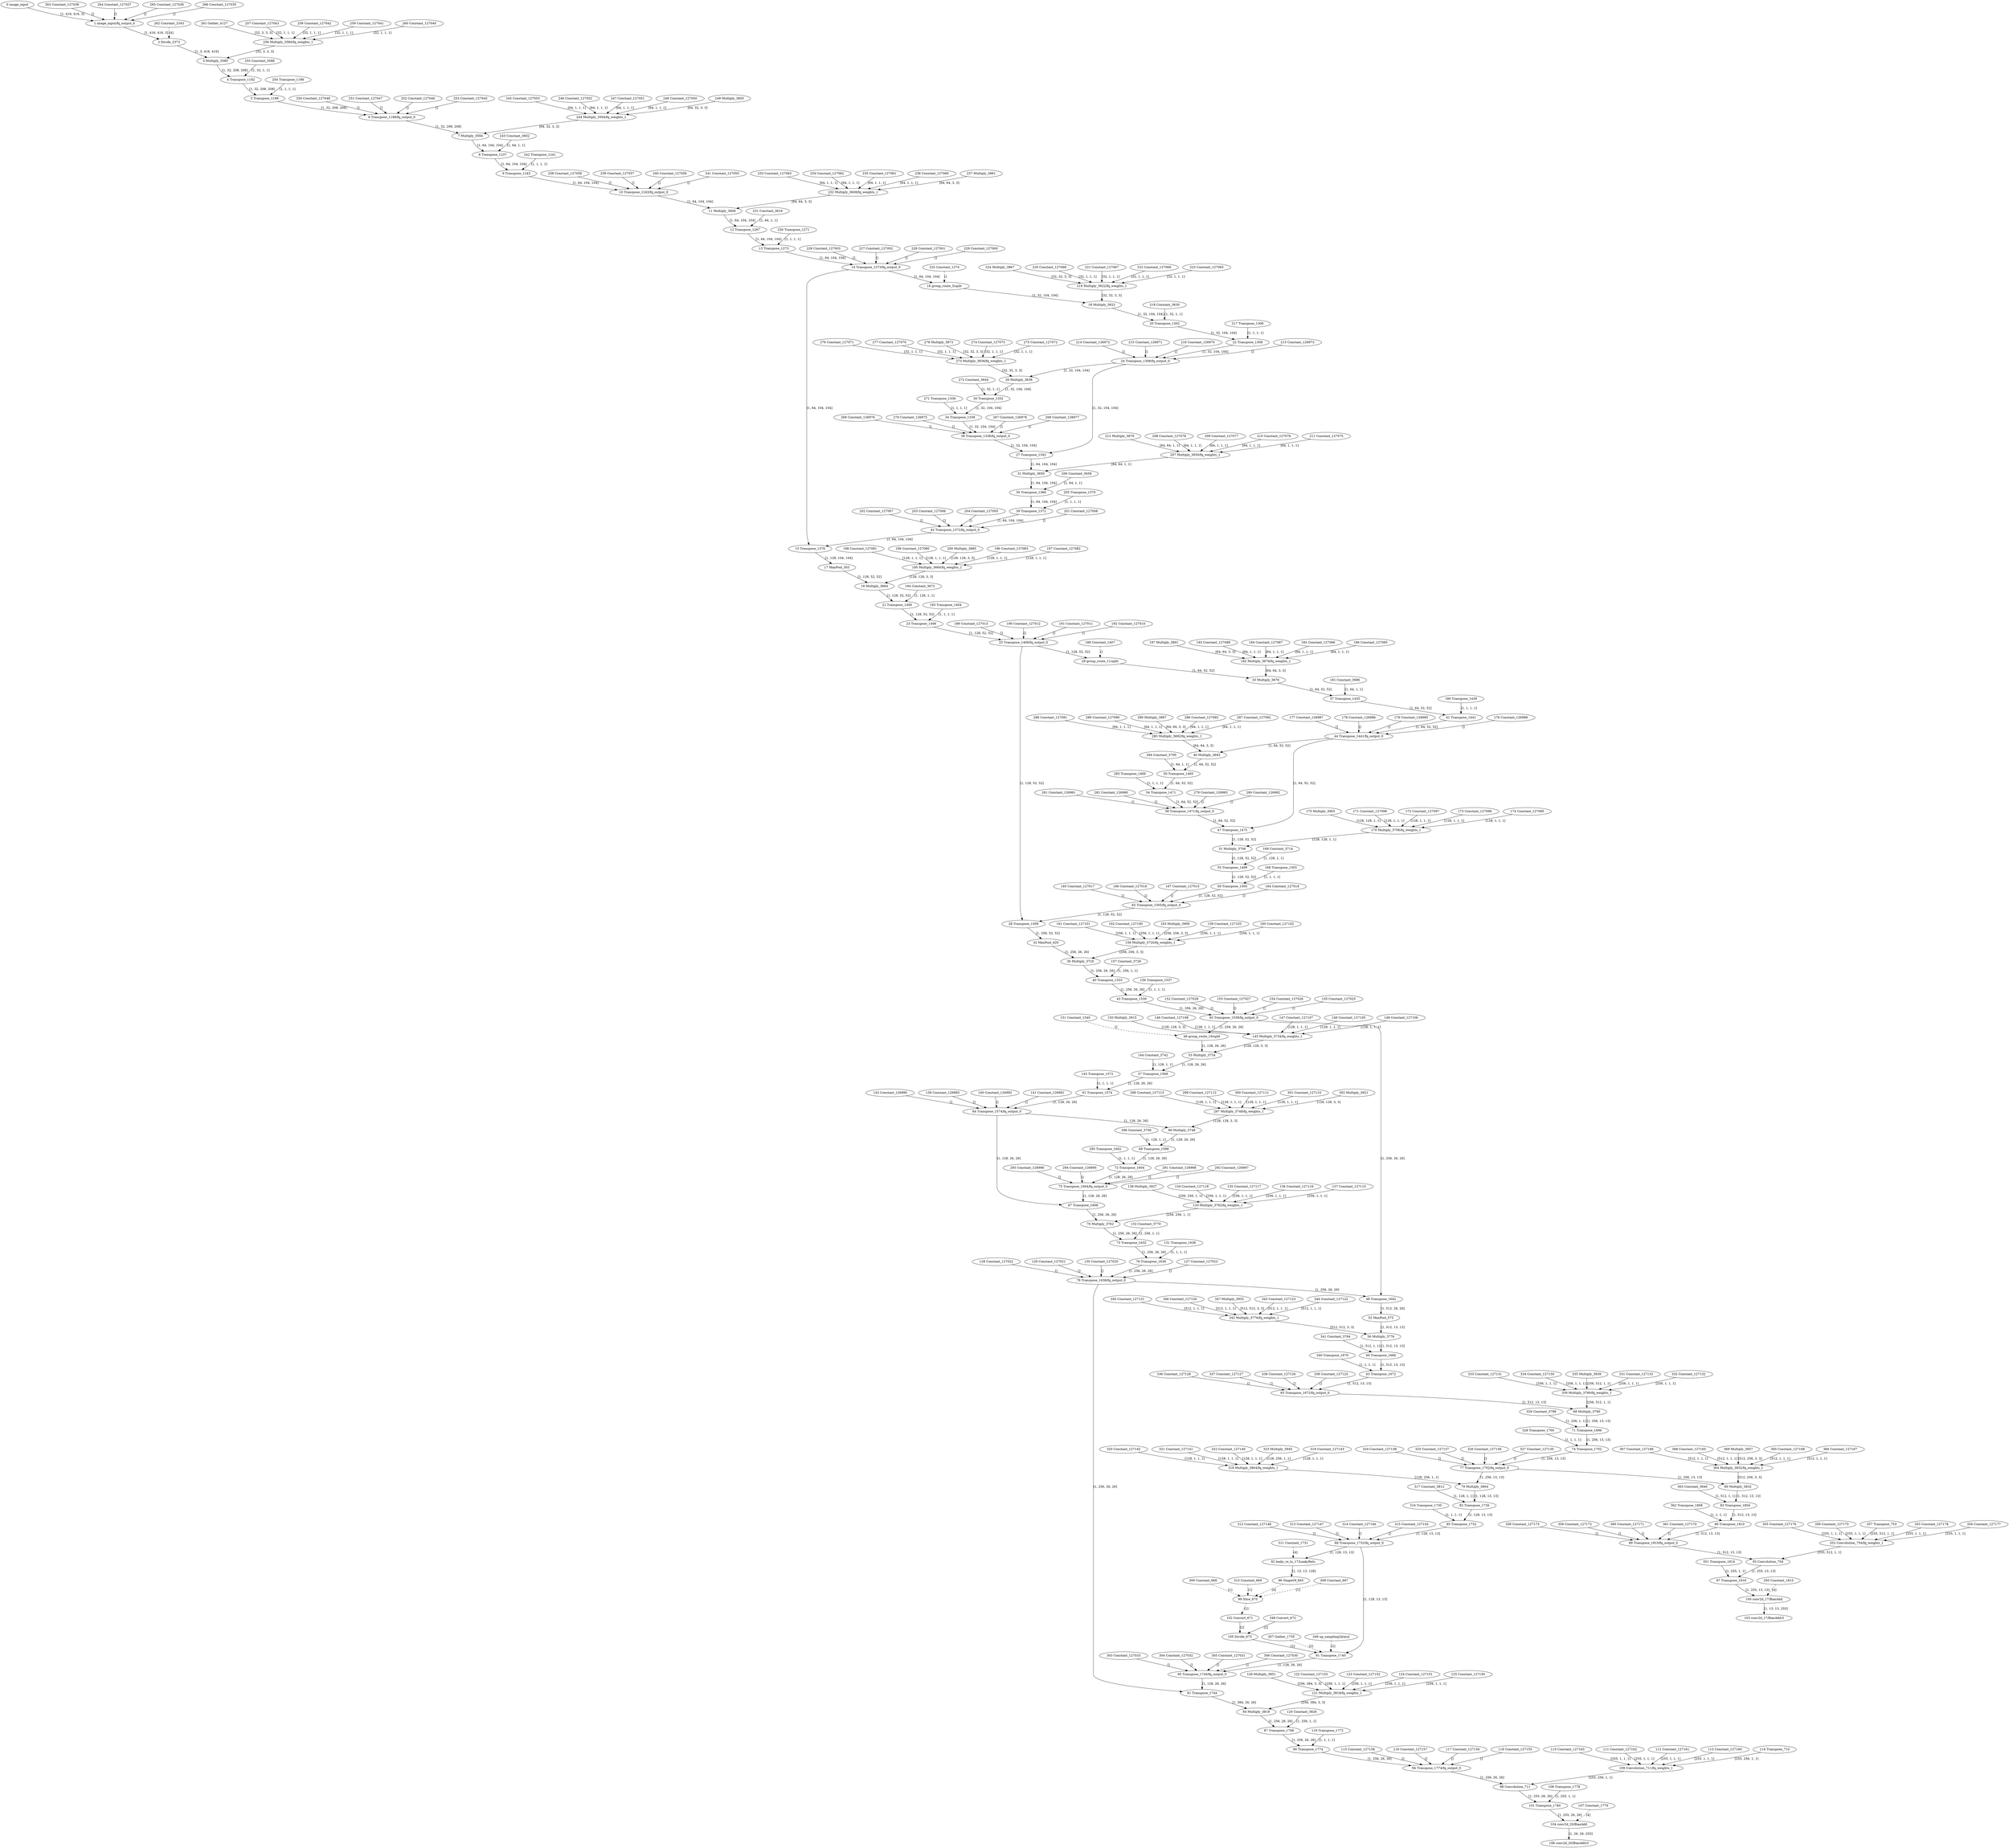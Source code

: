 strict digraph  {
"0 image_input" [id=0, type=Parameter];
"1 image_input/fq_output_0" [id=1, type=FakeQuantize];
"2 Divide_2373" [id=2, type=Transpose];
"3 Multiply_3580" [id=3, type=Convolution];
"4 Transpose_1182" [id=4, type=Add];
"5 Transpose_1188" [id=5, type=PRelu];
"6 Transpose_1188/fq_output_0" [id=6, type=FakeQuantize];
"7 Multiply_3594" [id=7, type=Convolution];
"8 Transpose_1237" [id=8, type=Add];
"9 Transpose_1243" [id=9, type=PRelu];
"10 Transpose_1243/fq_output_0" [id=10, type=FakeQuantize];
"11 Multiply_3608" [id=11, type=Convolution];
"12 Transpose_1267" [id=12, type=Add];
"13 Transpose_1273" [id=13, type=PRelu];
"14 Transpose_1273/fq_output_0" [id=14, type=FakeQuantize];
"15 Transpose_1376" [id=15, type=Concat];
"16 group_route_3/split" [id=16, type=Split];
"17 MaxPool_303" [id=17, type=MaxPool];
"18 Multiply_3622" [id=18, type=Convolution];
"19 Multiply_3664" [id=19, type=Convolution];
"20 Transpose_1302" [id=20, type=Add];
"21 Transpose_1400" [id=21, type=Add];
"22 Transpose_1308" [id=22, type=PRelu];
"23 Transpose_1406" [id=23, type=PRelu];
"24 Transpose_1308/fq_output_0" [id=24, type=FakeQuantize];
"25 Transpose_1406/fq_output_0" [id=25, type=FakeQuantize];
"26 Multiply_3636" [id=26, type=Convolution];
"27 Transpose_1342" [id=27, type=Concat];
"28 Transpose_1509" [id=28, type=Concat];
"29 group_route_11/split" [id=29, type=Split];
"30 Transpose_1332" [id=30, type=Add];
"31 Multiply_3650" [id=31, type=Convolution];
"32 MaxPool_429" [id=32, type=MaxPool];
"33 Multiply_3678" [id=33, type=Convolution];
"34 Transpose_1338" [id=34, type=PRelu];
"35 Transpose_1366" [id=35, type=Add];
"36 Multiply_3720" [id=36, type=Convolution];
"37 Transpose_1435" [id=37, type=Add];
"38 Transpose_1338/fq_output_0" [id=38, type=FakeQuantize];
"39 Transpose_1372" [id=39, type=PRelu];
"40 Transpose_1533" [id=40, type=Add];
"41 Transpose_1441" [id=41, type=PRelu];
"42 Transpose_1372/fq_output_0" [id=42, type=FakeQuantize];
"43 Transpose_1539" [id=43, type=PRelu];
"44 Transpose_1441/fq_output_0" [id=44, type=FakeQuantize];
"45 Transpose_1539/fq_output_0" [id=45, type=FakeQuantize];
"46 Multiply_3692" [id=46, type=Convolution];
"47 Transpose_1475" [id=47, type=Concat];
"48 Transpose_1642" [id=48, type=Concat];
"49 group_route_19/split" [id=49, type=Split];
"50 Transpose_1465" [id=50, type=Add];
"51 Multiply_3706" [id=51, type=Convolution];
"52 MaxPool_575" [id=52, type=MaxPool];
"53 Multiply_3734" [id=53, type=Convolution];
"54 Transpose_1471" [id=54, type=PRelu];
"55 Transpose_1499" [id=55, type=Add];
"56 Multiply_3776" [id=56, type=Convolution];
"57 Transpose_1568" [id=57, type=Add];
"58 Transpose_1471/fq_output_0" [id=58, type=FakeQuantize];
"59 Transpose_1505" [id=59, type=PRelu];
"60 Transpose_1666" [id=60, type=Add];
"61 Transpose_1574" [id=61, type=PRelu];
"62 Transpose_1505/fq_output_0" [id=62, type=FakeQuantize];
"63 Transpose_1672" [id=63, type=PRelu];
"64 Transpose_1574/fq_output_0" [id=64, type=FakeQuantize];
"65 Transpose_1672/fq_output_0" [id=65, type=FakeQuantize];
"66 Multiply_3748" [id=66, type=Convolution];
"67 Transpose_1608" [id=67, type=Concat];
"68 Multiply_3790" [id=68, type=Convolution];
"69 Transpose_1598" [id=69, type=Add];
"70 Multiply_3762" [id=70, type=Convolution];
"71 Transpose_1696" [id=71, type=Add];
"72 Transpose_1604" [id=72, type=PRelu];
"73 Transpose_1632" [id=73, type=Add];
"74 Transpose_1702" [id=74, type=PRelu];
"75 Transpose_1604/fq_output_0" [id=75, type=FakeQuantize];
"76 Transpose_1638" [id=76, type=PRelu];
"77 Transpose_1702/fq_output_0" [id=77, type=FakeQuantize];
"78 Transpose_1638/fq_output_0" [id=78, type=FakeQuantize];
"79 Multiply_3804" [id=79, type=Convolution];
"80 Multiply_3832" [id=80, type=Convolution];
"81 Transpose_1744" [id=81, type=Concat];
"82 Transpose_1726" [id=82, type=Add];
"83 Transpose_1804" [id=83, type=Add];
"84 Multiply_3818" [id=84, type=Convolution];
"85 Transpose_1732" [id=85, type=PRelu];
"86 Transpose_1810" [id=86, type=PRelu];
"87 Transpose_1768" [id=87, type=Add];
"88 Transpose_1732/fq_output_0" [id=88, type=FakeQuantize];
"89 Transpose_1810/fq_output_0" [id=89, type=FakeQuantize];
"90 Transpose_1774" [id=90, type=PRelu];
"91 Transpose_1740" [id=91, type=Interpolate];
"92 leaky_re_lu_17/LeakyRelu" [id=92, type=Transpose];
"93 Convolution_754" [id=93, type=Convolution];
"94 Transpose_1774/fq_output_0" [id=94, type=FakeQuantize];
"95 Transpose_1740/fq_output_0" [id=95, type=FakeQuantize];
"96 ShapeOf_665" [id=96, type=ShapeOf];
"97 Transpose_1816" [id=97, type=Add];
"98 Convolution_711" [id=98, type=Convolution];
"99 Slice_670" [id=99, type=StridedSlice];
"100 conv2d_17/BiasAdd" [id=100, type=Transpose];
"101 Transpose_1780" [id=101, type=Add];
"102 Convert_671" [id=102, type=Convert];
"103 conv2d_17/BiasAdd^0" [id=103, label="103 conv2d_17/BiasAdd:0", type=Result];
"104 conv2d_20/BiasAdd" [id=104, type=Transpose];
"105 Divide_673" [id=105, type=Divide];
"106 conv2d_20/BiasAdd^0" [id=106, label="106 conv2d_20/BiasAdd:0", type=Result];
"107 Constant_1779" [id=107, type=Constant];
"108 Transpose_1778" [id=108, type=Constant];
"109 Convolution_711/fq_weights_1" [id=109, type=FakeQuantize];
"110 Constant_127163" [id=110, type=Constant];
"111 Constant_127162" [id=111, type=Constant];
"112 Constant_127161" [id=112, type=Constant];
"113 Constant_127160" [id=113, type=Constant];
"114 Transpose_710" [id=114, type=Constant];
"115 Constant_127158" [id=115, type=Constant];
"116 Constant_127157" [id=116, type=Constant];
"117 Constant_127156" [id=117, type=Constant];
"118 Constant_127155" [id=118, type=Constant];
"119 Transpose_1772" [id=119, type=Constant];
"120 Constant_3826" [id=120, type=Constant];
"121 Multiply_3818/fq_weights_1" [id=121, type=FakeQuantize];
"122 Constant_127153" [id=122, type=Constant];
"123 Constant_127152" [id=123, type=Constant];
"124 Constant_127151" [id=124, type=Constant];
"125 Constant_127150" [id=125, type=Constant];
"126 Multiply_3951" [id=126, type=Constant];
"127 Constant_127023" [id=127, type=Constant];
"128 Constant_127022" [id=128, type=Constant];
"129 Constant_127021" [id=129, type=Constant];
"130 Constant_127020" [id=130, type=Constant];
"131 Transpose_1636" [id=131, type=Constant];
"132 Constant_3770" [id=132, type=Constant];
"133 Multiply_3762/fq_weights_1" [id=133, type=FakeQuantize];
"134 Constant_127118" [id=134, type=Constant];
"135 Constant_127117" [id=135, type=Constant];
"136 Constant_127116" [id=136, type=Constant];
"137 Constant_127115" [id=137, type=Constant];
"138 Multiply_3927" [id=138, type=Constant];
"139 Constant_126993" [id=139, type=Constant];
"140 Constant_126992" [id=140, type=Constant];
"141 Constant_126991" [id=141, type=Constant];
"142 Constant_126990" [id=142, type=Constant];
"143 Transpose_1572" [id=143, type=Constant];
"144 Constant_3742" [id=144, type=Constant];
"145 Multiply_3734/fq_weights_1" [id=145, type=FakeQuantize];
"146 Constant_127108" [id=146, type=Constant];
"147 Constant_127107" [id=147, type=Constant];
"148 Constant_127106" [id=148, type=Constant];
"149 Constant_127105" [id=149, type=Constant];
"150 Multiply_3915" [id=150, type=Constant];
"151 Constant_1540" [id=151, type=Constant];
"152 Constant_127028" [id=152, type=Constant];
"153 Constant_127027" [id=153, type=Constant];
"154 Constant_127026" [id=154, type=Constant];
"155 Constant_127025" [id=155, type=Constant];
"156 Transpose_1537" [id=156, type=Constant];
"157 Constant_3728" [id=157, type=Constant];
"158 Multiply_3720/fq_weights_1" [id=158, type=FakeQuantize];
"159 Constant_127103" [id=159, type=Constant];
"160 Constant_127102" [id=160, type=Constant];
"161 Constant_127101" [id=161, type=Constant];
"162 Constant_127100" [id=162, type=Constant];
"163 Multiply_3909" [id=163, type=Constant];
"164 Constant_127018" [id=164, type=Constant];
"165 Constant_127017" [id=165, type=Constant];
"166 Constant_127016" [id=166, type=Constant];
"167 Constant_127015" [id=167, type=Constant];
"168 Transpose_1503" [id=168, type=Constant];
"169 Constant_3714" [id=169, type=Constant];
"170 Multiply_3706/fq_weights_1" [id=170, type=FakeQuantize];
"171 Constant_127098" [id=171, type=Constant];
"172 Constant_127097" [id=172, type=Constant];
"173 Constant_127096" [id=173, type=Constant];
"174 Constant_127095" [id=174, type=Constant];
"175 Multiply_3903" [id=175, type=Constant];
"176 Constant_126988" [id=176, type=Constant];
"177 Constant_126987" [id=177, type=Constant];
"178 Constant_126986" [id=178, type=Constant];
"179 Constant_126985" [id=179, type=Constant];
"180 Transpose_1439" [id=180, type=Constant];
"181 Constant_3686" [id=181, type=Constant];
"182 Multiply_3678/fq_weights_1" [id=182, type=FakeQuantize];
"183 Constant_127088" [id=183, type=Constant];
"184 Constant_127087" [id=184, type=Constant];
"185 Constant_127086" [id=185, type=Constant];
"186 Constant_127085" [id=186, type=Constant];
"187 Multiply_3891" [id=187, type=Constant];
"188 Constant_1407" [id=188, type=Constant];
"189 Constant_127013" [id=189, type=Constant];
"190 Constant_127012" [id=190, type=Constant];
"191 Constant_127011" [id=191, type=Constant];
"192 Constant_127010" [id=192, type=Constant];
"193 Transpose_1404" [id=193, type=Constant];
"194 Constant_3672" [id=194, type=Constant];
"195 Multiply_3664/fq_weights_1" [id=195, type=FakeQuantize];
"196 Constant_127083" [id=196, type=Constant];
"197 Constant_127082" [id=197, type=Constant];
"198 Constant_127081" [id=198, type=Constant];
"199 Constant_127080" [id=199, type=Constant];
"200 Multiply_3885" [id=200, type=Constant];
"201 Constant_127008" [id=201, type=Constant];
"202 Constant_127007" [id=202, type=Constant];
"203 Constant_127006" [id=203, type=Constant];
"204 Constant_127005" [id=204, type=Constant];
"205 Transpose_1370" [id=205, type=Constant];
"206 Constant_3658" [id=206, type=Constant];
"207 Multiply_3650/fq_weights_1" [id=207, type=FakeQuantize];
"208 Constant_127078" [id=208, type=Constant];
"209 Constant_127077" [id=209, type=Constant];
"210 Constant_127076" [id=210, type=Constant];
"211 Constant_127075" [id=211, type=Constant];
"212 Multiply_3879" [id=212, type=Constant];
"213 Constant_126973" [id=213, type=Constant];
"214 Constant_126972" [id=214, type=Constant];
"215 Constant_126971" [id=215, type=Constant];
"216 Constant_126970" [id=216, type=Constant];
"217 Transpose_1306" [id=217, type=Constant];
"218 Constant_3630" [id=218, type=Constant];
"219 Multiply_3622/fq_weights_1" [id=219, type=FakeQuantize];
"220 Constant_127068" [id=220, type=Constant];
"221 Constant_127067" [id=221, type=Constant];
"222 Constant_127066" [id=222, type=Constant];
"223 Constant_127065" [id=223, type=Constant];
"224 Multiply_3867" [id=224, type=Constant];
"225 Constant_1274" [id=225, type=Constant];
"226 Constant_127003" [id=226, type=Constant];
"227 Constant_127002" [id=227, type=Constant];
"228 Constant_127001" [id=228, type=Constant];
"229 Constant_127000" [id=229, type=Constant];
"230 Transpose_1271" [id=230, type=Constant];
"231 Constant_3616" [id=231, type=Constant];
"232 Multiply_3608/fq_weights_1" [id=232, type=FakeQuantize];
"233 Constant_127063" [id=233, type=Constant];
"234 Constant_127062" [id=234, type=Constant];
"235 Constant_127061" [id=235, type=Constant];
"236 Constant_127060" [id=236, type=Constant];
"237 Multiply_3861" [id=237, type=Constant];
"238 Constant_127058" [id=238, type=Constant];
"239 Constant_127057" [id=239, type=Constant];
"240 Constant_127056" [id=240, type=Constant];
"241 Constant_127055" [id=241, type=Constant];
"242 Transpose_1241" [id=242, type=Constant];
"243 Constant_3602" [id=243, type=Constant];
"244 Multiply_3594/fq_weights_1" [id=244, type=FakeQuantize];
"245 Constant_127053" [id=245, type=Constant];
"246 Constant_127052" [id=246, type=Constant];
"247 Constant_127051" [id=247, type=Constant];
"248 Constant_127050" [id=248, type=Constant];
"249 Multiply_3855" [id=249, type=Constant];
"250 Constant_127048" [id=250, type=Constant];
"251 Constant_127047" [id=251, type=Constant];
"252 Constant_127046" [id=252, type=Constant];
"253 Constant_127045" [id=253, type=Constant];
"254 Transpose_1186" [id=254, type=Constant];
"255 Constant_3588" [id=255, type=Constant];
"256 Multiply_3580/fq_weights_1" [id=256, type=FakeQuantize];
"257 Constant_127043" [id=257, type=Constant];
"258 Constant_127042" [id=258, type=Constant];
"259 Constant_127041" [id=259, type=Constant];
"260 Constant_127040" [id=260, type=Constant];
"261 Gather_4127" [id=261, type=Constant];
"262 Constant_2343" [id=262, type=Constant];
"263 Constant_127038" [id=263, type=Constant];
"264 Constant_127037" [id=264, type=Constant];
"265 Constant_127036" [id=265, type=Constant];
"266 Constant_127035" [id=266, type=Constant];
"267 Constant_126978" [id=267, type=Constant];
"268 Constant_126977" [id=268, type=Constant];
"269 Constant_126976" [id=269, type=Constant];
"270 Constant_126975" [id=270, type=Constant];
"271 Transpose_1336" [id=271, type=Constant];
"272 Constant_3644" [id=272, type=Constant];
"273 Multiply_3636/fq_weights_1" [id=273, type=FakeQuantize];
"274 Constant_127073" [id=274, type=Constant];
"275 Constant_127072" [id=275, type=Constant];
"276 Constant_127071" [id=276, type=Constant];
"277 Constant_127070" [id=277, type=Constant];
"278 Multiply_3873" [id=278, type=Constant];
"279 Constant_126983" [id=279, type=Constant];
"280 Constant_126982" [id=280, type=Constant];
"281 Constant_126981" [id=281, type=Constant];
"282 Constant_126980" [id=282, type=Constant];
"283 Transpose_1469" [id=283, type=Constant];
"284 Constant_3700" [id=284, type=Constant];
"285 Multiply_3692/fq_weights_1" [id=285, type=FakeQuantize];
"286 Constant_127093" [id=286, type=Constant];
"287 Constant_127092" [id=287, type=Constant];
"288 Constant_127091" [id=288, type=Constant];
"289 Constant_127090" [id=289, type=Constant];
"290 Multiply_3897" [id=290, type=Constant];
"291 Constant_126998" [id=291, type=Constant];
"292 Constant_126997" [id=292, type=Constant];
"293 Constant_126996" [id=293, type=Constant];
"294 Constant_126995" [id=294, type=Constant];
"295 Transpose_1602" [id=295, type=Constant];
"296 Constant_3756" [id=296, type=Constant];
"297 Multiply_3748/fq_weights_1" [id=297, type=FakeQuantize];
"298 Constant_127113" [id=298, type=Constant];
"299 Constant_127112" [id=299, type=Constant];
"300 Constant_127111" [id=300, type=Constant];
"301 Constant_127110" [id=301, type=Constant];
"302 Multiply_3921" [id=302, type=Constant];
"303 Constant_127033" [id=303, type=Constant];
"304 Constant_127032" [id=304, type=Constant];
"305 Constant_127031" [id=305, type=Constant];
"306 Constant_127030" [id=306, type=Constant];
"307 Gather_1735" [id=307, type=Constant];
"308 Constant_667" [id=308, type=Constant];
"309 Constant_668" [id=309, type=Constant];
"310 Constant_669" [id=310, type=Constant];
"311 Constant_1731" [id=311, type=Constant];
"312 Constant_127148" [id=312, type=Constant];
"313 Constant_127147" [id=313, type=Constant];
"314 Constant_127146" [id=314, type=Constant];
"315 Constant_127145" [id=315, type=Constant];
"316 Transpose_1730" [id=316, type=Constant];
"317 Constant_3812" [id=317, type=Constant];
"318 Multiply_3804/fq_weights_1" [id=318, type=FakeQuantize];
"319 Constant_127143" [id=319, type=Constant];
"320 Constant_127142" [id=320, type=Constant];
"321 Constant_127141" [id=321, type=Constant];
"322 Constant_127140" [id=322, type=Constant];
"323 Multiply_3945" [id=323, type=Constant];
"324 Constant_127138" [id=324, type=Constant];
"325 Constant_127137" [id=325, type=Constant];
"326 Constant_127136" [id=326, type=Constant];
"327 Constant_127135" [id=327, type=Constant];
"328 Transpose_1700" [id=328, type=Constant];
"329 Constant_3798" [id=329, type=Constant];
"330 Multiply_3790/fq_weights_1" [id=330, type=FakeQuantize];
"331 Constant_127133" [id=331, type=Constant];
"332 Constant_127132" [id=332, type=Constant];
"333 Constant_127131" [id=333, type=Constant];
"334 Constant_127130" [id=334, type=Constant];
"335 Multiply_3939" [id=335, type=Constant];
"336 Constant_127128" [id=336, type=Constant];
"337 Constant_127127" [id=337, type=Constant];
"338 Constant_127126" [id=338, type=Constant];
"339 Constant_127125" [id=339, type=Constant];
"340 Transpose_1670" [id=340, type=Constant];
"341 Constant_3784" [id=341, type=Constant];
"342 Multiply_3776/fq_weights_1" [id=342, type=FakeQuantize];
"343 Constant_127123" [id=343, type=Constant];
"344 Constant_127122" [id=344, type=Constant];
"345 Constant_127121" [id=345, type=Constant];
"346 Constant_127120" [id=346, type=Constant];
"347 Multiply_3933" [id=347, type=Constant];
"348 Convert_672" [id=348, type=Constant];
"349 up_sampling2d/mul" [id=349, type=Constant];
"350 Constant_1815" [id=350, type=Constant];
"351 Transpose_1814" [id=351, type=Constant];
"352 Convolution_754/fq_weights_1" [id=352, type=FakeQuantize];
"353 Constant_127178" [id=353, type=Constant];
"354 Constant_127177" [id=354, type=Constant];
"355 Constant_127176" [id=355, type=Constant];
"356 Constant_127175" [id=356, type=Constant];
"357 Transpose_753" [id=357, type=Constant];
"358 Constant_127173" [id=358, type=Constant];
"359 Constant_127172" [id=359, type=Constant];
"360 Constant_127171" [id=360, type=Constant];
"361 Constant_127170" [id=361, type=Constant];
"362 Transpose_1808" [id=362, type=Constant];
"363 Constant_3840" [id=363, type=Constant];
"364 Multiply_3832/fq_weights_1" [id=364, type=FakeQuantize];
"365 Constant_127168" [id=365, type=Constant];
"366 Constant_127167" [id=366, type=Constant];
"367 Constant_127166" [id=367, type=Constant];
"368 Constant_127165" [id=368, type=Constant];
"369 Multiply_3957" [id=369, type=Constant];
"0 image_input" -> "1 image_input/fq_output_0"  [label="[1, 416, 416, 3]", style=solid];
"1 image_input/fq_output_0" -> "2 Divide_2373"  [label="[1, 416, 416, 3]", style=solid];
"2 Divide_2373" -> "3 Multiply_3580"  [label="[1, 3, 416, 416]", style=solid];
"3 Multiply_3580" -> "4 Transpose_1182"  [label="[1, 32, 208, 208]", style=solid];
"4 Transpose_1182" -> "5 Transpose_1188"  [label="[1, 32, 208, 208]", style=solid];
"5 Transpose_1188" -> "6 Transpose_1188/fq_output_0"  [label="[1, 32, 208, 208]", style=solid];
"6 Transpose_1188/fq_output_0" -> "7 Multiply_3594"  [label="[1, 32, 208, 208]", style=solid];
"7 Multiply_3594" -> "8 Transpose_1237"  [label="[1, 64, 104, 104]", style=solid];
"8 Transpose_1237" -> "9 Transpose_1243"  [label="[1, 64, 104, 104]", style=solid];
"9 Transpose_1243" -> "10 Transpose_1243/fq_output_0"  [label="[1, 64, 104, 104]", style=solid];
"10 Transpose_1243/fq_output_0" -> "11 Multiply_3608"  [label="[1, 64, 104, 104]", style=solid];
"11 Multiply_3608" -> "12 Transpose_1267"  [label="[1, 64, 104, 104]", style=solid];
"12 Transpose_1267" -> "13 Transpose_1273"  [label="[1, 64, 104, 104]", style=solid];
"13 Transpose_1273" -> "14 Transpose_1273/fq_output_0"  [label="[1, 64, 104, 104]", style=solid];
"14 Transpose_1273/fq_output_0" -> "15 Transpose_1376"  [label="[1, 64, 104, 104]", style=solid];
"14 Transpose_1273/fq_output_0" -> "16 group_route_3/split"  [label="[1, 64, 104, 104]", style=solid];
"15 Transpose_1376" -> "17 MaxPool_303"  [label="[1, 128, 104, 104]", style=solid];
"16 group_route_3/split" -> "18 Multiply_3622"  [label="[1, 32, 104, 104]", style=solid];
"17 MaxPool_303" -> "19 Multiply_3664"  [label="[1, 128, 52, 52]", style=solid];
"18 Multiply_3622" -> "20 Transpose_1302"  [label="[1, 32, 104, 104]", style=solid];
"19 Multiply_3664" -> "21 Transpose_1400"  [label="[1, 128, 52, 52]", style=solid];
"20 Transpose_1302" -> "22 Transpose_1308"  [label="[1, 32, 104, 104]", style=solid];
"21 Transpose_1400" -> "23 Transpose_1406"  [label="[1, 128, 52, 52]", style=solid];
"22 Transpose_1308" -> "24 Transpose_1308/fq_output_0"  [label="[1, 32, 104, 104]", style=solid];
"23 Transpose_1406" -> "25 Transpose_1406/fq_output_0"  [label="[1, 128, 52, 52]", style=solid];
"24 Transpose_1308/fq_output_0" -> "26 Multiply_3636"  [label="[1, 32, 104, 104]", style=solid];
"24 Transpose_1308/fq_output_0" -> "27 Transpose_1342"  [label="[1, 32, 104, 104]", style=solid];
"25 Transpose_1406/fq_output_0" -> "28 Transpose_1509"  [label="[1, 128, 52, 52]", style=solid];
"25 Transpose_1406/fq_output_0" -> "29 group_route_11/split"  [label="[1, 128, 52, 52]", style=solid];
"26 Multiply_3636" -> "30 Transpose_1332"  [label="[1, 32, 104, 104]", style=solid];
"27 Transpose_1342" -> "31 Multiply_3650"  [label="[1, 64, 104, 104]", style=solid];
"28 Transpose_1509" -> "32 MaxPool_429"  [label="[1, 256, 52, 52]", style=solid];
"29 group_route_11/split" -> "33 Multiply_3678"  [label="[1, 64, 52, 52]", style=solid];
"30 Transpose_1332" -> "34 Transpose_1338"  [label="[1, 32, 104, 104]", style=solid];
"31 Multiply_3650" -> "35 Transpose_1366"  [label="[1, 64, 104, 104]", style=solid];
"32 MaxPool_429" -> "36 Multiply_3720"  [label="[1, 256, 26, 26]", style=solid];
"33 Multiply_3678" -> "37 Transpose_1435"  [label="[1, 64, 52, 52]", style=solid];
"34 Transpose_1338" -> "38 Transpose_1338/fq_output_0"  [label="[1, 32, 104, 104]", style=solid];
"35 Transpose_1366" -> "39 Transpose_1372"  [label="[1, 64, 104, 104]", style=solid];
"36 Multiply_3720" -> "40 Transpose_1533"  [label="[1, 256, 26, 26]", style=solid];
"37 Transpose_1435" -> "41 Transpose_1441"  [label="[1, 64, 52, 52]", style=solid];
"38 Transpose_1338/fq_output_0" -> "27 Transpose_1342"  [label="[1, 32, 104, 104]", style=solid];
"39 Transpose_1372" -> "42 Transpose_1372/fq_output_0"  [label="[1, 64, 104, 104]", style=solid];
"40 Transpose_1533" -> "43 Transpose_1539"  [label="[1, 256, 26, 26]", style=solid];
"41 Transpose_1441" -> "44 Transpose_1441/fq_output_0"  [label="[1, 64, 52, 52]", style=solid];
"42 Transpose_1372/fq_output_0" -> "15 Transpose_1376"  [label="[1, 64, 104, 104]", style=solid];
"43 Transpose_1539" -> "45 Transpose_1539/fq_output_0"  [label="[1, 256, 26, 26]", style=solid];
"44 Transpose_1441/fq_output_0" -> "46 Multiply_3692"  [label="[1, 64, 52, 52]", style=solid];
"44 Transpose_1441/fq_output_0" -> "47 Transpose_1475"  [label="[1, 64, 52, 52]", style=solid];
"45 Transpose_1539/fq_output_0" -> "48 Transpose_1642"  [label="[1, 256, 26, 26]", style=solid];
"45 Transpose_1539/fq_output_0" -> "49 group_route_19/split"  [label="[1, 256, 26, 26]", style=solid];
"46 Multiply_3692" -> "50 Transpose_1465"  [label="[1, 64, 52, 52]", style=solid];
"47 Transpose_1475" -> "51 Multiply_3706"  [label="[1, 128, 52, 52]", style=solid];
"48 Transpose_1642" -> "52 MaxPool_575"  [label="[1, 512, 26, 26]", style=solid];
"49 group_route_19/split" -> "53 Multiply_3734"  [label="[1, 128, 26, 26]", style=solid];
"50 Transpose_1465" -> "54 Transpose_1471"  [label="[1, 64, 52, 52]", style=solid];
"51 Multiply_3706" -> "55 Transpose_1499"  [label="[1, 128, 52, 52]", style=solid];
"52 MaxPool_575" -> "56 Multiply_3776"  [label="[1, 512, 13, 13]", style=solid];
"53 Multiply_3734" -> "57 Transpose_1568"  [label="[1, 128, 26, 26]", style=solid];
"54 Transpose_1471" -> "58 Transpose_1471/fq_output_0"  [label="[1, 64, 52, 52]", style=solid];
"55 Transpose_1499" -> "59 Transpose_1505"  [label="[1, 128, 52, 52]", style=solid];
"56 Multiply_3776" -> "60 Transpose_1666"  [label="[1, 512, 13, 13]", style=solid];
"57 Transpose_1568" -> "61 Transpose_1574"  [label="[1, 128, 26, 26]", style=solid];
"58 Transpose_1471/fq_output_0" -> "47 Transpose_1475"  [label="[1, 64, 52, 52]", style=solid];
"59 Transpose_1505" -> "62 Transpose_1505/fq_output_0"  [label="[1, 128, 52, 52]", style=solid];
"60 Transpose_1666" -> "63 Transpose_1672"  [label="[1, 512, 13, 13]", style=solid];
"61 Transpose_1574" -> "64 Transpose_1574/fq_output_0"  [label="[1, 128, 26, 26]", style=solid];
"62 Transpose_1505/fq_output_0" -> "28 Transpose_1509"  [label="[1, 128, 52, 52]", style=solid];
"63 Transpose_1672" -> "65 Transpose_1672/fq_output_0"  [label="[1, 512, 13, 13]", style=solid];
"64 Transpose_1574/fq_output_0" -> "66 Multiply_3748"  [label="[1, 128, 26, 26]", style=solid];
"64 Transpose_1574/fq_output_0" -> "67 Transpose_1608"  [label="[1, 128, 26, 26]", style=solid];
"65 Transpose_1672/fq_output_0" -> "68 Multiply_3790"  [label="[1, 512, 13, 13]", style=solid];
"66 Multiply_3748" -> "69 Transpose_1598"  [label="[1, 128, 26, 26]", style=solid];
"67 Transpose_1608" -> "70 Multiply_3762"  [label="[1, 256, 26, 26]", style=solid];
"68 Multiply_3790" -> "71 Transpose_1696"  [label="[1, 256, 13, 13]", style=solid];
"69 Transpose_1598" -> "72 Transpose_1604"  [label="[1, 128, 26, 26]", style=solid];
"70 Multiply_3762" -> "73 Transpose_1632"  [label="[1, 256, 26, 26]", style=solid];
"71 Transpose_1696" -> "74 Transpose_1702"  [label="[1, 256, 13, 13]", style=solid];
"72 Transpose_1604" -> "75 Transpose_1604/fq_output_0"  [label="[1, 128, 26, 26]", style=solid];
"73 Transpose_1632" -> "76 Transpose_1638"  [label="[1, 256, 26, 26]", style=solid];
"74 Transpose_1702" -> "77 Transpose_1702/fq_output_0"  [label="[1, 256, 13, 13]", style=solid];
"75 Transpose_1604/fq_output_0" -> "67 Transpose_1608"  [label="[1, 128, 26, 26]", style=solid];
"76 Transpose_1638" -> "78 Transpose_1638/fq_output_0"  [label="[1, 256, 26, 26]", style=solid];
"77 Transpose_1702/fq_output_0" -> "79 Multiply_3804"  [label="[1, 256, 13, 13]", style=solid];
"77 Transpose_1702/fq_output_0" -> "80 Multiply_3832"  [label="[1, 256, 13, 13]", style=solid];
"78 Transpose_1638/fq_output_0" -> "48 Transpose_1642"  [label="[1, 256, 26, 26]", style=solid];
"78 Transpose_1638/fq_output_0" -> "81 Transpose_1744"  [label="[1, 256, 26, 26]", style=solid];
"79 Multiply_3804" -> "82 Transpose_1726"  [label="[1, 128, 13, 13]", style=solid];
"80 Multiply_3832" -> "83 Transpose_1804"  [label="[1, 512, 13, 13]", style=solid];
"81 Transpose_1744" -> "84 Multiply_3818"  [label="[1, 384, 26, 26]", style=solid];
"82 Transpose_1726" -> "85 Transpose_1732"  [label="[1, 128, 13, 13]", style=solid];
"83 Transpose_1804" -> "86 Transpose_1810"  [label="[1, 512, 13, 13]", style=solid];
"84 Multiply_3818" -> "87 Transpose_1768"  [label="[1, 256, 26, 26]", style=solid];
"85 Transpose_1732" -> "88 Transpose_1732/fq_output_0"  [label="[1, 128, 13, 13]", style=solid];
"86 Transpose_1810" -> "89 Transpose_1810/fq_output_0"  [label="[1, 512, 13, 13]", style=solid];
"87 Transpose_1768" -> "90 Transpose_1774"  [label="[1, 256, 26, 26]", style=solid];
"88 Transpose_1732/fq_output_0" -> "91 Transpose_1740"  [label="[1, 128, 13, 13]", style=solid];
"88 Transpose_1732/fq_output_0" -> "92 leaky_re_lu_17/LeakyRelu"  [label="[1, 128, 13, 13]", style=solid];
"89 Transpose_1810/fq_output_0" -> "93 Convolution_754"  [label="[1, 512, 13, 13]", style=solid];
"90 Transpose_1774" -> "94 Transpose_1774/fq_output_0"  [label="[1, 256, 26, 26]", style=solid];
"91 Transpose_1740" -> "95 Transpose_1740/fq_output_0"  [label="[1, 128, 26, 26]", style=solid];
"92 leaky_re_lu_17/LeakyRelu" -> "96 ShapeOf_665"  [label="[1, 13, 13, 128]", style=solid];
"93 Convolution_754" -> "97 Transpose_1816"  [label="[1, 255, 13, 13]", style=solid];
"94 Transpose_1774/fq_output_0" -> "98 Convolution_711"  [label="[1, 256, 26, 26]", style=solid];
"95 Transpose_1740/fq_output_0" -> "81 Transpose_1744"  [label="[1, 128, 26, 26]", style=solid];
"96 ShapeOf_665" -> "99 Slice_670"  [label="[4]", style=dashed];
"97 Transpose_1816" -> "100 conv2d_17/BiasAdd"  [label="[1, 255, 13, 13]", style=solid];
"98 Convolution_711" -> "101 Transpose_1780"  [label="[1, 255, 26, 26]", style=solid];
"99 Slice_670" -> "102 Convert_671"  [label="[2]", style=dashed];
"100 conv2d_17/BiasAdd" -> "103 conv2d_17/BiasAdd^0"  [label="[1, 13, 13, 255]", style=solid];
"101 Transpose_1780" -> "104 conv2d_20/BiasAdd"  [label="[1, 255, 26, 26]", style=solid];
"102 Convert_671" -> "105 Divide_673"  [label="[2]", style=solid];
"104 conv2d_20/BiasAdd" -> "106 conv2d_20/BiasAdd^0"  [label="[1, 26, 26, 255]", style=solid];
"105 Divide_673" -> "91 Transpose_1740"  [label="[2]", style=solid];
"107 Constant_1779" -> "104 conv2d_20/BiasAdd"  [label="[4]", style=dashed];
"108 Transpose_1778" -> "101 Transpose_1780"  [label="[1, 255, 1, 1]", style=solid];
"109 Convolution_711/fq_weights_1" -> "98 Convolution_711"  [label="[255, 256, 1, 1]", style=solid];
"110 Constant_127163" -> "109 Convolution_711/fq_weights_1"  [label="[255, 1, 1, 1]", style=solid];
"111 Constant_127162" -> "109 Convolution_711/fq_weights_1"  [label="[255, 1, 1, 1]", style=solid];
"112 Constant_127161" -> "109 Convolution_711/fq_weights_1"  [label="[255, 1, 1, 1]", style=solid];
"113 Constant_127160" -> "109 Convolution_711/fq_weights_1"  [label="[255, 1, 1, 1]", style=solid];
"114 Transpose_710" -> "109 Convolution_711/fq_weights_1"  [label="[255, 256, 1, 1]", style=solid];
"115 Constant_127158" -> "94 Transpose_1774/fq_output_0"  [label="[]", style=solid];
"116 Constant_127157" -> "94 Transpose_1774/fq_output_0"  [label="[]", style=solid];
"117 Constant_127156" -> "94 Transpose_1774/fq_output_0"  [label="[]", style=solid];
"118 Constant_127155" -> "94 Transpose_1774/fq_output_0"  [label="[]", style=solid];
"119 Transpose_1772" -> "90 Transpose_1774"  [label="[1, 1, 1, 1]", style=solid];
"120 Constant_3826" -> "87 Transpose_1768"  [label="[1, 256, 1, 1]", style=solid];
"121 Multiply_3818/fq_weights_1" -> "84 Multiply_3818"  [label="[256, 384, 3, 3]", style=solid];
"122 Constant_127153" -> "121 Multiply_3818/fq_weights_1"  [label="[256, 1, 1, 1]", style=solid];
"123 Constant_127152" -> "121 Multiply_3818/fq_weights_1"  [label="[256, 1, 1, 1]", style=solid];
"124 Constant_127151" -> "121 Multiply_3818/fq_weights_1"  [label="[256, 1, 1, 1]", style=solid];
"125 Constant_127150" -> "121 Multiply_3818/fq_weights_1"  [label="[256, 1, 1, 1]", style=solid];
"126 Multiply_3951" -> "121 Multiply_3818/fq_weights_1"  [label="[256, 384, 3, 3]", style=solid];
"127 Constant_127023" -> "78 Transpose_1638/fq_output_0"  [label="[]", style=solid];
"128 Constant_127022" -> "78 Transpose_1638/fq_output_0"  [label="[]", style=solid];
"129 Constant_127021" -> "78 Transpose_1638/fq_output_0"  [label="[]", style=solid];
"130 Constant_127020" -> "78 Transpose_1638/fq_output_0"  [label="[]", style=solid];
"131 Transpose_1636" -> "76 Transpose_1638"  [label="[1, 1, 1, 1]", style=solid];
"132 Constant_3770" -> "73 Transpose_1632"  [label="[1, 256, 1, 1]", style=solid];
"133 Multiply_3762/fq_weights_1" -> "70 Multiply_3762"  [label="[256, 256, 1, 1]", style=solid];
"134 Constant_127118" -> "133 Multiply_3762/fq_weights_1"  [label="[256, 1, 1, 1]", style=solid];
"135 Constant_127117" -> "133 Multiply_3762/fq_weights_1"  [label="[256, 1, 1, 1]", style=solid];
"136 Constant_127116" -> "133 Multiply_3762/fq_weights_1"  [label="[256, 1, 1, 1]", style=solid];
"137 Constant_127115" -> "133 Multiply_3762/fq_weights_1"  [label="[256, 1, 1, 1]", style=solid];
"138 Multiply_3927" -> "133 Multiply_3762/fq_weights_1"  [label="[256, 256, 1, 1]", style=solid];
"139 Constant_126993" -> "64 Transpose_1574/fq_output_0"  [label="[]", style=solid];
"140 Constant_126992" -> "64 Transpose_1574/fq_output_0"  [label="[]", style=solid];
"141 Constant_126991" -> "64 Transpose_1574/fq_output_0"  [label="[]", style=solid];
"142 Constant_126990" -> "64 Transpose_1574/fq_output_0"  [label="[]", style=solid];
"143 Transpose_1572" -> "61 Transpose_1574"  [label="[1, 1, 1, 1]", style=solid];
"144 Constant_3742" -> "57 Transpose_1568"  [label="[1, 128, 1, 1]", style=solid];
"145 Multiply_3734/fq_weights_1" -> "53 Multiply_3734"  [label="[128, 128, 3, 3]", style=solid];
"146 Constant_127108" -> "145 Multiply_3734/fq_weights_1"  [label="[128, 1, 1, 1]", style=solid];
"147 Constant_127107" -> "145 Multiply_3734/fq_weights_1"  [label="[128, 1, 1, 1]", style=solid];
"148 Constant_127106" -> "145 Multiply_3734/fq_weights_1"  [label="[128, 1, 1, 1]", style=solid];
"149 Constant_127105" -> "145 Multiply_3734/fq_weights_1"  [label="[128, 1, 1, 1]", style=solid];
"150 Multiply_3915" -> "145 Multiply_3734/fq_weights_1"  [label="[128, 128, 3, 3]", style=solid];
"151 Constant_1540" -> "49 group_route_19/split"  [label="[]", style=dashed];
"152 Constant_127028" -> "45 Transpose_1539/fq_output_0"  [label="[]", style=solid];
"153 Constant_127027" -> "45 Transpose_1539/fq_output_0"  [label="[]", style=solid];
"154 Constant_127026" -> "45 Transpose_1539/fq_output_0"  [label="[]", style=solid];
"155 Constant_127025" -> "45 Transpose_1539/fq_output_0"  [label="[]", style=solid];
"156 Transpose_1537" -> "43 Transpose_1539"  [label="[1, 1, 1, 1]", style=solid];
"157 Constant_3728" -> "40 Transpose_1533"  [label="[1, 256, 1, 1]", style=solid];
"158 Multiply_3720/fq_weights_1" -> "36 Multiply_3720"  [label="[256, 256, 3, 3]", style=solid];
"159 Constant_127103" -> "158 Multiply_3720/fq_weights_1"  [label="[256, 1, 1, 1]", style=solid];
"160 Constant_127102" -> "158 Multiply_3720/fq_weights_1"  [label="[256, 1, 1, 1]", style=solid];
"161 Constant_127101" -> "158 Multiply_3720/fq_weights_1"  [label="[256, 1, 1, 1]", style=solid];
"162 Constant_127100" -> "158 Multiply_3720/fq_weights_1"  [label="[256, 1, 1, 1]", style=solid];
"163 Multiply_3909" -> "158 Multiply_3720/fq_weights_1"  [label="[256, 256, 3, 3]", style=solid];
"164 Constant_127018" -> "62 Transpose_1505/fq_output_0"  [label="[]", style=solid];
"165 Constant_127017" -> "62 Transpose_1505/fq_output_0"  [label="[]", style=solid];
"166 Constant_127016" -> "62 Transpose_1505/fq_output_0"  [label="[]", style=solid];
"167 Constant_127015" -> "62 Transpose_1505/fq_output_0"  [label="[]", style=solid];
"168 Transpose_1503" -> "59 Transpose_1505"  [label="[1, 1, 1, 1]", style=solid];
"169 Constant_3714" -> "55 Transpose_1499"  [label="[1, 128, 1, 1]", style=solid];
"170 Multiply_3706/fq_weights_1" -> "51 Multiply_3706"  [label="[128, 128, 1, 1]", style=solid];
"171 Constant_127098" -> "170 Multiply_3706/fq_weights_1"  [label="[128, 1, 1, 1]", style=solid];
"172 Constant_127097" -> "170 Multiply_3706/fq_weights_1"  [label="[128, 1, 1, 1]", style=solid];
"173 Constant_127096" -> "170 Multiply_3706/fq_weights_1"  [label="[128, 1, 1, 1]", style=solid];
"174 Constant_127095" -> "170 Multiply_3706/fq_weights_1"  [label="[128, 1, 1, 1]", style=solid];
"175 Multiply_3903" -> "170 Multiply_3706/fq_weights_1"  [label="[128, 128, 1, 1]", style=solid];
"176 Constant_126988" -> "44 Transpose_1441/fq_output_0"  [label="[]", style=solid];
"177 Constant_126987" -> "44 Transpose_1441/fq_output_0"  [label="[]", style=solid];
"178 Constant_126986" -> "44 Transpose_1441/fq_output_0"  [label="[]", style=solid];
"179 Constant_126985" -> "44 Transpose_1441/fq_output_0"  [label="[]", style=solid];
"180 Transpose_1439" -> "41 Transpose_1441"  [label="[1, 1, 1, 1]", style=solid];
"181 Constant_3686" -> "37 Transpose_1435"  [label="[1, 64, 1, 1]", style=solid];
"182 Multiply_3678/fq_weights_1" -> "33 Multiply_3678"  [label="[64, 64, 3, 3]", style=solid];
"183 Constant_127088" -> "182 Multiply_3678/fq_weights_1"  [label="[64, 1, 1, 1]", style=solid];
"184 Constant_127087" -> "182 Multiply_3678/fq_weights_1"  [label="[64, 1, 1, 1]", style=solid];
"185 Constant_127086" -> "182 Multiply_3678/fq_weights_1"  [label="[64, 1, 1, 1]", style=solid];
"186 Constant_127085" -> "182 Multiply_3678/fq_weights_1"  [label="[64, 1, 1, 1]", style=solid];
"187 Multiply_3891" -> "182 Multiply_3678/fq_weights_1"  [label="[64, 64, 3, 3]", style=solid];
"188 Constant_1407" -> "29 group_route_11/split"  [label="[]", style=dashed];
"189 Constant_127013" -> "25 Transpose_1406/fq_output_0"  [label="[]", style=solid];
"190 Constant_127012" -> "25 Transpose_1406/fq_output_0"  [label="[]", style=solid];
"191 Constant_127011" -> "25 Transpose_1406/fq_output_0"  [label="[]", style=solid];
"192 Constant_127010" -> "25 Transpose_1406/fq_output_0"  [label="[]", style=solid];
"193 Transpose_1404" -> "23 Transpose_1406"  [label="[1, 1, 1, 1]", style=solid];
"194 Constant_3672" -> "21 Transpose_1400"  [label="[1, 128, 1, 1]", style=solid];
"195 Multiply_3664/fq_weights_1" -> "19 Multiply_3664"  [label="[128, 128, 3, 3]", style=solid];
"196 Constant_127083" -> "195 Multiply_3664/fq_weights_1"  [label="[128, 1, 1, 1]", style=solid];
"197 Constant_127082" -> "195 Multiply_3664/fq_weights_1"  [label="[128, 1, 1, 1]", style=solid];
"198 Constant_127081" -> "195 Multiply_3664/fq_weights_1"  [label="[128, 1, 1, 1]", style=solid];
"199 Constant_127080" -> "195 Multiply_3664/fq_weights_1"  [label="[128, 1, 1, 1]", style=solid];
"200 Multiply_3885" -> "195 Multiply_3664/fq_weights_1"  [label="[128, 128, 3, 3]", style=solid];
"201 Constant_127008" -> "42 Transpose_1372/fq_output_0"  [label="[]", style=solid];
"202 Constant_127007" -> "42 Transpose_1372/fq_output_0"  [label="[]", style=solid];
"203 Constant_127006" -> "42 Transpose_1372/fq_output_0"  [label="[]", style=solid];
"204 Constant_127005" -> "42 Transpose_1372/fq_output_0"  [label="[]", style=solid];
"205 Transpose_1370" -> "39 Transpose_1372"  [label="[1, 1, 1, 1]", style=solid];
"206 Constant_3658" -> "35 Transpose_1366"  [label="[1, 64, 1, 1]", style=solid];
"207 Multiply_3650/fq_weights_1" -> "31 Multiply_3650"  [label="[64, 64, 1, 1]", style=solid];
"208 Constant_127078" -> "207 Multiply_3650/fq_weights_1"  [label="[64, 1, 1, 1]", style=solid];
"209 Constant_127077" -> "207 Multiply_3650/fq_weights_1"  [label="[64, 1, 1, 1]", style=solid];
"210 Constant_127076" -> "207 Multiply_3650/fq_weights_1"  [label="[64, 1, 1, 1]", style=solid];
"211 Constant_127075" -> "207 Multiply_3650/fq_weights_1"  [label="[64, 1, 1, 1]", style=solid];
"212 Multiply_3879" -> "207 Multiply_3650/fq_weights_1"  [label="[64, 64, 1, 1]", style=solid];
"213 Constant_126973" -> "24 Transpose_1308/fq_output_0"  [label="[]", style=solid];
"214 Constant_126972" -> "24 Transpose_1308/fq_output_0"  [label="[]", style=solid];
"215 Constant_126971" -> "24 Transpose_1308/fq_output_0"  [label="[]", style=solid];
"216 Constant_126970" -> "24 Transpose_1308/fq_output_0"  [label="[]", style=solid];
"217 Transpose_1306" -> "22 Transpose_1308"  [label="[1, 1, 1, 1]", style=solid];
"218 Constant_3630" -> "20 Transpose_1302"  [label="[1, 32, 1, 1]", style=solid];
"219 Multiply_3622/fq_weights_1" -> "18 Multiply_3622"  [label="[32, 32, 3, 3]", style=solid];
"220 Constant_127068" -> "219 Multiply_3622/fq_weights_1"  [label="[32, 1, 1, 1]", style=solid];
"221 Constant_127067" -> "219 Multiply_3622/fq_weights_1"  [label="[32, 1, 1, 1]", style=solid];
"222 Constant_127066" -> "219 Multiply_3622/fq_weights_1"  [label="[32, 1, 1, 1]", style=solid];
"223 Constant_127065" -> "219 Multiply_3622/fq_weights_1"  [label="[32, 1, 1, 1]", style=solid];
"224 Multiply_3867" -> "219 Multiply_3622/fq_weights_1"  [label="[32, 32, 3, 3]", style=solid];
"225 Constant_1274" -> "16 group_route_3/split"  [label="[]", style=dashed];
"226 Constant_127003" -> "14 Transpose_1273/fq_output_0"  [label="[]", style=solid];
"227 Constant_127002" -> "14 Transpose_1273/fq_output_0"  [label="[]", style=solid];
"228 Constant_127001" -> "14 Transpose_1273/fq_output_0"  [label="[]", style=solid];
"229 Constant_127000" -> "14 Transpose_1273/fq_output_0"  [label="[]", style=solid];
"230 Transpose_1271" -> "13 Transpose_1273"  [label="[1, 1, 1, 1]", style=solid];
"231 Constant_3616" -> "12 Transpose_1267"  [label="[1, 64, 1, 1]", style=solid];
"232 Multiply_3608/fq_weights_1" -> "11 Multiply_3608"  [label="[64, 64, 3, 3]", style=solid];
"233 Constant_127063" -> "232 Multiply_3608/fq_weights_1"  [label="[64, 1, 1, 1]", style=solid];
"234 Constant_127062" -> "232 Multiply_3608/fq_weights_1"  [label="[64, 1, 1, 1]", style=solid];
"235 Constant_127061" -> "232 Multiply_3608/fq_weights_1"  [label="[64, 1, 1, 1]", style=solid];
"236 Constant_127060" -> "232 Multiply_3608/fq_weights_1"  [label="[64, 1, 1, 1]", style=solid];
"237 Multiply_3861" -> "232 Multiply_3608/fq_weights_1"  [label="[64, 64, 3, 3]", style=solid];
"238 Constant_127058" -> "10 Transpose_1243/fq_output_0"  [label="[]", style=solid];
"239 Constant_127057" -> "10 Transpose_1243/fq_output_0"  [label="[]", style=solid];
"240 Constant_127056" -> "10 Transpose_1243/fq_output_0"  [label="[]", style=solid];
"241 Constant_127055" -> "10 Transpose_1243/fq_output_0"  [label="[]", style=solid];
"242 Transpose_1241" -> "9 Transpose_1243"  [label="[1, 1, 1, 1]", style=solid];
"243 Constant_3602" -> "8 Transpose_1237"  [label="[1, 64, 1, 1]", style=solid];
"244 Multiply_3594/fq_weights_1" -> "7 Multiply_3594"  [label="[64, 32, 3, 3]", style=solid];
"245 Constant_127053" -> "244 Multiply_3594/fq_weights_1"  [label="[64, 1, 1, 1]", style=solid];
"246 Constant_127052" -> "244 Multiply_3594/fq_weights_1"  [label="[64, 1, 1, 1]", style=solid];
"247 Constant_127051" -> "244 Multiply_3594/fq_weights_1"  [label="[64, 1, 1, 1]", style=solid];
"248 Constant_127050" -> "244 Multiply_3594/fq_weights_1"  [label="[64, 1, 1, 1]", style=solid];
"249 Multiply_3855" -> "244 Multiply_3594/fq_weights_1"  [label="[64, 32, 3, 3]", style=solid];
"250 Constant_127048" -> "6 Transpose_1188/fq_output_0"  [label="[]", style=solid];
"251 Constant_127047" -> "6 Transpose_1188/fq_output_0"  [label="[]", style=solid];
"252 Constant_127046" -> "6 Transpose_1188/fq_output_0"  [label="[]", style=solid];
"253 Constant_127045" -> "6 Transpose_1188/fq_output_0"  [label="[]", style=solid];
"254 Transpose_1186" -> "5 Transpose_1188"  [label="[1, 1, 1, 1]", style=solid];
"255 Constant_3588" -> "4 Transpose_1182"  [label="[1, 32, 1, 1]", style=solid];
"256 Multiply_3580/fq_weights_1" -> "3 Multiply_3580"  [label="[32, 3, 3, 3]", style=solid];
"257 Constant_127043" -> "256 Multiply_3580/fq_weights_1"  [label="[32, 1, 1, 1]", style=solid];
"258 Constant_127042" -> "256 Multiply_3580/fq_weights_1"  [label="[32, 1, 1, 1]", style=solid];
"259 Constant_127041" -> "256 Multiply_3580/fq_weights_1"  [label="[32, 1, 1, 1]", style=solid];
"260 Constant_127040" -> "256 Multiply_3580/fq_weights_1"  [label="[32, 1, 1, 1]", style=solid];
"261 Gather_4127" -> "256 Multiply_3580/fq_weights_1"  [label="[32, 3, 3, 3]", style=solid];
"262 Constant_2343" -> "2 Divide_2373"  [label="[4]", style=dashed];
"263 Constant_127038" -> "1 image_input/fq_output_0"  [label="[]", style=solid];
"264 Constant_127037" -> "1 image_input/fq_output_0"  [label="[]", style=solid];
"265 Constant_127036" -> "1 image_input/fq_output_0"  [label="[]", style=solid];
"266 Constant_127035" -> "1 image_input/fq_output_0"  [label="[]", style=solid];
"267 Constant_126978" -> "38 Transpose_1338/fq_output_0"  [label="[]", style=solid];
"268 Constant_126977" -> "38 Transpose_1338/fq_output_0"  [label="[]", style=solid];
"269 Constant_126976" -> "38 Transpose_1338/fq_output_0"  [label="[]", style=solid];
"270 Constant_126975" -> "38 Transpose_1338/fq_output_0"  [label="[]", style=solid];
"271 Transpose_1336" -> "34 Transpose_1338"  [label="[1, 1, 1, 1]", style=solid];
"272 Constant_3644" -> "30 Transpose_1332"  [label="[1, 32, 1, 1]", style=solid];
"273 Multiply_3636/fq_weights_1" -> "26 Multiply_3636"  [label="[32, 32, 3, 3]", style=solid];
"274 Constant_127073" -> "273 Multiply_3636/fq_weights_1"  [label="[32, 1, 1, 1]", style=solid];
"275 Constant_127072" -> "273 Multiply_3636/fq_weights_1"  [label="[32, 1, 1, 1]", style=solid];
"276 Constant_127071" -> "273 Multiply_3636/fq_weights_1"  [label="[32, 1, 1, 1]", style=solid];
"277 Constant_127070" -> "273 Multiply_3636/fq_weights_1"  [label="[32, 1, 1, 1]", style=solid];
"278 Multiply_3873" -> "273 Multiply_3636/fq_weights_1"  [label="[32, 32, 3, 3]", style=solid];
"279 Constant_126983" -> "58 Transpose_1471/fq_output_0"  [label="[]", style=solid];
"280 Constant_126982" -> "58 Transpose_1471/fq_output_0"  [label="[]", style=solid];
"281 Constant_126981" -> "58 Transpose_1471/fq_output_0"  [label="[]", style=solid];
"282 Constant_126980" -> "58 Transpose_1471/fq_output_0"  [label="[]", style=solid];
"283 Transpose_1469" -> "54 Transpose_1471"  [label="[1, 1, 1, 1]", style=solid];
"284 Constant_3700" -> "50 Transpose_1465"  [label="[1, 64, 1, 1]", style=solid];
"285 Multiply_3692/fq_weights_1" -> "46 Multiply_3692"  [label="[64, 64, 3, 3]", style=solid];
"286 Constant_127093" -> "285 Multiply_3692/fq_weights_1"  [label="[64, 1, 1, 1]", style=solid];
"287 Constant_127092" -> "285 Multiply_3692/fq_weights_1"  [label="[64, 1, 1, 1]", style=solid];
"288 Constant_127091" -> "285 Multiply_3692/fq_weights_1"  [label="[64, 1, 1, 1]", style=solid];
"289 Constant_127090" -> "285 Multiply_3692/fq_weights_1"  [label="[64, 1, 1, 1]", style=solid];
"290 Multiply_3897" -> "285 Multiply_3692/fq_weights_1"  [label="[64, 64, 3, 3]", style=solid];
"291 Constant_126998" -> "75 Transpose_1604/fq_output_0"  [label="[]", style=solid];
"292 Constant_126997" -> "75 Transpose_1604/fq_output_0"  [label="[]", style=solid];
"293 Constant_126996" -> "75 Transpose_1604/fq_output_0"  [label="[]", style=solid];
"294 Constant_126995" -> "75 Transpose_1604/fq_output_0"  [label="[]", style=solid];
"295 Transpose_1602" -> "72 Transpose_1604"  [label="[1, 1, 1, 1]", style=solid];
"296 Constant_3756" -> "69 Transpose_1598"  [label="[1, 128, 1, 1]", style=solid];
"297 Multiply_3748/fq_weights_1" -> "66 Multiply_3748"  [label="[128, 128, 3, 3]", style=solid];
"298 Constant_127113" -> "297 Multiply_3748/fq_weights_1"  [label="[128, 1, 1, 1]", style=solid];
"299 Constant_127112" -> "297 Multiply_3748/fq_weights_1"  [label="[128, 1, 1, 1]", style=solid];
"300 Constant_127111" -> "297 Multiply_3748/fq_weights_1"  [label="[128, 1, 1, 1]", style=solid];
"301 Constant_127110" -> "297 Multiply_3748/fq_weights_1"  [label="[128, 1, 1, 1]", style=solid];
"302 Multiply_3921" -> "297 Multiply_3748/fq_weights_1"  [label="[128, 128, 3, 3]", style=solid];
"303 Constant_127033" -> "95 Transpose_1740/fq_output_0"  [label="[]", style=solid];
"304 Constant_127032" -> "95 Transpose_1740/fq_output_0"  [label="[]", style=solid];
"305 Constant_127031" -> "95 Transpose_1740/fq_output_0"  [label="[]", style=solid];
"306 Constant_127030" -> "95 Transpose_1740/fq_output_0"  [label="[]", style=solid];
"307 Gather_1735" -> "91 Transpose_1740"  [label="[2]", style=dashed];
"308 Constant_667" -> "99 Slice_670"  [label="[1]", style=dashed];
"309 Constant_668" -> "99 Slice_670"  [label="[1]", style=dashed];
"310 Constant_669" -> "99 Slice_670"  [label="[1]", style=dashed];
"311 Constant_1731" -> "92 leaky_re_lu_17/LeakyRelu"  [label="[4]", style=dashed];
"312 Constant_127148" -> "88 Transpose_1732/fq_output_0"  [label="[]", style=solid];
"313 Constant_127147" -> "88 Transpose_1732/fq_output_0"  [label="[]", style=solid];
"314 Constant_127146" -> "88 Transpose_1732/fq_output_0"  [label="[]", style=solid];
"315 Constant_127145" -> "88 Transpose_1732/fq_output_0"  [label="[]", style=solid];
"316 Transpose_1730" -> "85 Transpose_1732"  [label="[1, 1, 1, 1]", style=solid];
"317 Constant_3812" -> "82 Transpose_1726"  [label="[1, 128, 1, 1]", style=solid];
"318 Multiply_3804/fq_weights_1" -> "79 Multiply_3804"  [label="[128, 256, 1, 1]", style=solid];
"319 Constant_127143" -> "318 Multiply_3804/fq_weights_1"  [label="[128, 1, 1, 1]", style=solid];
"320 Constant_127142" -> "318 Multiply_3804/fq_weights_1"  [label="[128, 1, 1, 1]", style=solid];
"321 Constant_127141" -> "318 Multiply_3804/fq_weights_1"  [label="[128, 1, 1, 1]", style=solid];
"322 Constant_127140" -> "318 Multiply_3804/fq_weights_1"  [label="[128, 1, 1, 1]", style=solid];
"323 Multiply_3945" -> "318 Multiply_3804/fq_weights_1"  [label="[128, 256, 1, 1]", style=solid];
"324 Constant_127138" -> "77 Transpose_1702/fq_output_0"  [label="[]", style=solid];
"325 Constant_127137" -> "77 Transpose_1702/fq_output_0"  [label="[]", style=solid];
"326 Constant_127136" -> "77 Transpose_1702/fq_output_0"  [label="[]", style=solid];
"327 Constant_127135" -> "77 Transpose_1702/fq_output_0"  [label="[]", style=solid];
"328 Transpose_1700" -> "74 Transpose_1702"  [label="[1, 1, 1, 1]", style=solid];
"329 Constant_3798" -> "71 Transpose_1696"  [label="[1, 256, 1, 1]", style=solid];
"330 Multiply_3790/fq_weights_1" -> "68 Multiply_3790"  [label="[256, 512, 1, 1]", style=solid];
"331 Constant_127133" -> "330 Multiply_3790/fq_weights_1"  [label="[256, 1, 1, 1]", style=solid];
"332 Constant_127132" -> "330 Multiply_3790/fq_weights_1"  [label="[256, 1, 1, 1]", style=solid];
"333 Constant_127131" -> "330 Multiply_3790/fq_weights_1"  [label="[256, 1, 1, 1]", style=solid];
"334 Constant_127130" -> "330 Multiply_3790/fq_weights_1"  [label="[256, 1, 1, 1]", style=solid];
"335 Multiply_3939" -> "330 Multiply_3790/fq_weights_1"  [label="[256, 512, 1, 1]", style=solid];
"336 Constant_127128" -> "65 Transpose_1672/fq_output_0"  [label="[]", style=solid];
"337 Constant_127127" -> "65 Transpose_1672/fq_output_0"  [label="[]", style=solid];
"338 Constant_127126" -> "65 Transpose_1672/fq_output_0"  [label="[]", style=solid];
"339 Constant_127125" -> "65 Transpose_1672/fq_output_0"  [label="[]", style=solid];
"340 Transpose_1670" -> "63 Transpose_1672"  [label="[1, 1, 1, 1]", style=solid];
"341 Constant_3784" -> "60 Transpose_1666"  [label="[1, 512, 1, 1]", style=solid];
"342 Multiply_3776/fq_weights_1" -> "56 Multiply_3776"  [label="[512, 512, 3, 3]", style=solid];
"343 Constant_127123" -> "342 Multiply_3776/fq_weights_1"  [label="[512, 1, 1, 1]", style=solid];
"344 Constant_127122" -> "342 Multiply_3776/fq_weights_1"  [label="[512, 1, 1, 1]", style=solid];
"345 Constant_127121" -> "342 Multiply_3776/fq_weights_1"  [label="[512, 1, 1, 1]", style=solid];
"346 Constant_127120" -> "342 Multiply_3776/fq_weights_1"  [label="[512, 1, 1, 1]", style=solid];
"347 Multiply_3933" -> "342 Multiply_3776/fq_weights_1"  [label="[512, 512, 3, 3]", style=solid];
"348 Convert_672" -> "105 Divide_673"  [label="[2]", style=solid];
"349 up_sampling2d/mul" -> "91 Transpose_1740"  [label="[2]", style=dashed];
"350 Constant_1815" -> "100 conv2d_17/BiasAdd"  [label="[4]", style=dashed];
"351 Transpose_1814" -> "97 Transpose_1816"  [label="[1, 255, 1, 1]", style=solid];
"352 Convolution_754/fq_weights_1" -> "93 Convolution_754"  [label="[255, 512, 1, 1]", style=solid];
"353 Constant_127178" -> "352 Convolution_754/fq_weights_1"  [label="[255, 1, 1, 1]", style=solid];
"354 Constant_127177" -> "352 Convolution_754/fq_weights_1"  [label="[255, 1, 1, 1]", style=solid];
"355 Constant_127176" -> "352 Convolution_754/fq_weights_1"  [label="[255, 1, 1, 1]", style=solid];
"356 Constant_127175" -> "352 Convolution_754/fq_weights_1"  [label="[255, 1, 1, 1]", style=solid];
"357 Transpose_753" -> "352 Convolution_754/fq_weights_1"  [label="[255, 512, 1, 1]", style=solid];
"358 Constant_127173" -> "89 Transpose_1810/fq_output_0"  [label="[]", style=solid];
"359 Constant_127172" -> "89 Transpose_1810/fq_output_0"  [label="[]", style=solid];
"360 Constant_127171" -> "89 Transpose_1810/fq_output_0"  [label="[]", style=solid];
"361 Constant_127170" -> "89 Transpose_1810/fq_output_0"  [label="[]", style=solid];
"362 Transpose_1808" -> "86 Transpose_1810"  [label="[1, 1, 1, 1]", style=solid];
"363 Constant_3840" -> "83 Transpose_1804"  [label="[1, 512, 1, 1]", style=solid];
"364 Multiply_3832/fq_weights_1" -> "80 Multiply_3832"  [label="[512, 256, 3, 3]", style=solid];
"365 Constant_127168" -> "364 Multiply_3832/fq_weights_1"  [label="[512, 1, 1, 1]", style=solid];
"366 Constant_127167" -> "364 Multiply_3832/fq_weights_1"  [label="[512, 1, 1, 1]", style=solid];
"367 Constant_127166" -> "364 Multiply_3832/fq_weights_1"  [label="[512, 1, 1, 1]", style=solid];
"368 Constant_127165" -> "364 Multiply_3832/fq_weights_1"  [label="[512, 1, 1, 1]", style=solid];
"369 Multiply_3957" -> "364 Multiply_3832/fq_weights_1"  [label="[512, 256, 3, 3]", style=solid];
}
